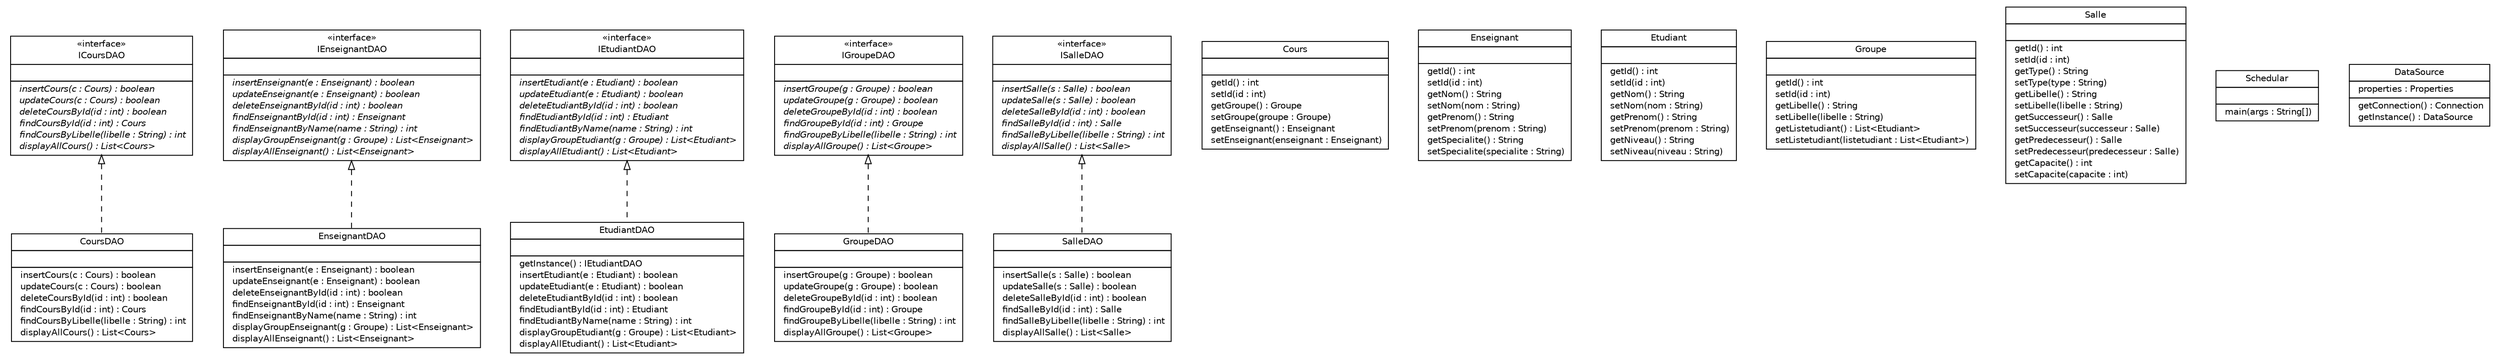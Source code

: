#!/usr/local/bin/dot
#
# Class diagram 
# Generated by UMLGraph version R5_7_2-3-gee82a7 (http://www.umlgraph.org/)
#

digraph G {
	edge [fontname="Helvetica",fontsize=10,labelfontname="Helvetica",labelfontsize=10];
	node [fontname="Helvetica",fontsize=10,shape=plaintext];
	nodesep=0.25;
	ranksep=0.5;
	// DAO.CoursDAO
	c0 [label=<<table title="DAO.CoursDAO" border="0" cellborder="1" cellspacing="0" cellpadding="2" port="p">
		<tr><td><table border="0" cellspacing="0" cellpadding="1">
<tr><td align="center" balign="center"> CoursDAO </td></tr>
		</table></td></tr>
		<tr><td><table border="0" cellspacing="0" cellpadding="1">
<tr><td align="left" balign="left">  </td></tr>
		</table></td></tr>
		<tr><td><table border="0" cellspacing="0" cellpadding="1">
<tr><td align="left" balign="left">  insertCours(c : Cours) : boolean </td></tr>
<tr><td align="left" balign="left">  updateCours(c : Cours) : boolean </td></tr>
<tr><td align="left" balign="left">  deleteCoursById(id : int) : boolean </td></tr>
<tr><td align="left" balign="left">  findCoursById(id : int) : Cours </td></tr>
<tr><td align="left" balign="left">  findCoursByLibelle(libelle : String) : int </td></tr>
<tr><td align="left" balign="left">  displayAllCours() : List&lt;Cours&gt; </td></tr>
		</table></td></tr>
		</table>>, URL="null", fontname="Helvetica", fontcolor="black", fontsize=10.0];
	// DAO.EnseignantDAO
	c1 [label=<<table title="DAO.EnseignantDAO" border="0" cellborder="1" cellspacing="0" cellpadding="2" port="p">
		<tr><td><table border="0" cellspacing="0" cellpadding="1">
<tr><td align="center" balign="center"> EnseignantDAO </td></tr>
		</table></td></tr>
		<tr><td><table border="0" cellspacing="0" cellpadding="1">
<tr><td align="left" balign="left">  </td></tr>
		</table></td></tr>
		<tr><td><table border="0" cellspacing="0" cellpadding="1">
<tr><td align="left" balign="left">  insertEnseignant(e : Enseignant) : boolean </td></tr>
<tr><td align="left" balign="left">  updateEnseignant(e : Enseignant) : boolean </td></tr>
<tr><td align="left" balign="left">  deleteEnseignantById(id : int) : boolean </td></tr>
<tr><td align="left" balign="left">  findEnseignantById(id : int) : Enseignant </td></tr>
<tr><td align="left" balign="left">  findEnseignantByName(name : String) : int </td></tr>
<tr><td align="left" balign="left">  displayGroupEnseignant(g : Groupe) : List&lt;Enseignant&gt; </td></tr>
<tr><td align="left" balign="left">  displayAllEnseignant() : List&lt;Enseignant&gt; </td></tr>
		</table></td></tr>
		</table>>, URL="null", fontname="Helvetica", fontcolor="black", fontsize=10.0];
	// DAO.EtudiantDAO
	c2 [label=<<table title="DAO.EtudiantDAO" border="0" cellborder="1" cellspacing="0" cellpadding="2" port="p">
		<tr><td><table border="0" cellspacing="0" cellpadding="1">
<tr><td align="center" balign="center"> EtudiantDAO </td></tr>
		</table></td></tr>
		<tr><td><table border="0" cellspacing="0" cellpadding="1">
<tr><td align="left" balign="left">  </td></tr>
		</table></td></tr>
		<tr><td><table border="0" cellspacing="0" cellpadding="1">
<tr><td align="left" balign="left">  getInstance() : IEtudiantDAO </td></tr>
<tr><td align="left" balign="left">  insertEtudiant(e : Etudiant) : boolean </td></tr>
<tr><td align="left" balign="left">  updateEtudiant(e : Etudiant) : boolean </td></tr>
<tr><td align="left" balign="left">  deleteEtudiantById(id : int) : boolean </td></tr>
<tr><td align="left" balign="left">  findEtudiantById(id : int) : Etudiant </td></tr>
<tr><td align="left" balign="left">  findEtudiantByName(name : String) : int </td></tr>
<tr><td align="left" balign="left">  displayGroupEtudiant(g : Groupe) : List&lt;Etudiant&gt; </td></tr>
<tr><td align="left" balign="left">  displayAllEtudiant() : List&lt;Etudiant&gt; </td></tr>
		</table></td></tr>
		</table>>, URL="null", fontname="Helvetica", fontcolor="black", fontsize=10.0];
	// DAO.GroupeDAO
	c3 [label=<<table title="DAO.GroupeDAO" border="0" cellborder="1" cellspacing="0" cellpadding="2" port="p">
		<tr><td><table border="0" cellspacing="0" cellpadding="1">
<tr><td align="center" balign="center"> GroupeDAO </td></tr>
		</table></td></tr>
		<tr><td><table border="0" cellspacing="0" cellpadding="1">
<tr><td align="left" balign="left">  </td></tr>
		</table></td></tr>
		<tr><td><table border="0" cellspacing="0" cellpadding="1">
<tr><td align="left" balign="left">  insertGroupe(g : Groupe) : boolean </td></tr>
<tr><td align="left" balign="left">  updateGroupe(g : Groupe) : boolean </td></tr>
<tr><td align="left" balign="left">  deleteGroupeById(id : int) : boolean </td></tr>
<tr><td align="left" balign="left">  findGroupeById(id : int) : Groupe </td></tr>
<tr><td align="left" balign="left">  findGroupeByLibelle(libelle : String) : int </td></tr>
<tr><td align="left" balign="left">  displayAllGroupe() : List&lt;Groupe&gt; </td></tr>
		</table></td></tr>
		</table>>, URL="null", fontname="Helvetica", fontcolor="black", fontsize=10.0];
	// DAO.SalleDAO
	c4 [label=<<table title="DAO.SalleDAO" border="0" cellborder="1" cellspacing="0" cellpadding="2" port="p">
		<tr><td><table border="0" cellspacing="0" cellpadding="1">
<tr><td align="center" balign="center"> SalleDAO </td></tr>
		</table></td></tr>
		<tr><td><table border="0" cellspacing="0" cellpadding="1">
<tr><td align="left" balign="left">  </td></tr>
		</table></td></tr>
		<tr><td><table border="0" cellspacing="0" cellpadding="1">
<tr><td align="left" balign="left">  insertSalle(s : Salle) : boolean </td></tr>
<tr><td align="left" balign="left">  updateSalle(s : Salle) : boolean </td></tr>
<tr><td align="left" balign="left">  deleteSalleById(id : int) : boolean </td></tr>
<tr><td align="left" balign="left">  findSalleById(id : int) : Salle </td></tr>
<tr><td align="left" balign="left">  findSalleByLibelle(libelle : String) : int </td></tr>
<tr><td align="left" balign="left">  displayAllSalle() : List&lt;Salle&gt; </td></tr>
		</table></td></tr>
		</table>>, URL="null", fontname="Helvetica", fontcolor="black", fontsize=10.0];
	// Entities.Cours
	c5 [label=<<table title="Entities.Cours" border="0" cellborder="1" cellspacing="0" cellpadding="2" port="p">
		<tr><td><table border="0" cellspacing="0" cellpadding="1">
<tr><td align="center" balign="center"> Cours </td></tr>
		</table></td></tr>
		<tr><td><table border="0" cellspacing="0" cellpadding="1">
<tr><td align="left" balign="left">  </td></tr>
		</table></td></tr>
		<tr><td><table border="0" cellspacing="0" cellpadding="1">
<tr><td align="left" balign="left">  getId() : int </td></tr>
<tr><td align="left" balign="left">  setId(id : int) </td></tr>
<tr><td align="left" balign="left">  getGroupe() : Groupe </td></tr>
<tr><td align="left" balign="left">  setGroupe(groupe : Groupe) </td></tr>
<tr><td align="left" balign="left">  getEnseignant() : Enseignant </td></tr>
<tr><td align="left" balign="left">  setEnseignant(enseignant : Enseignant) </td></tr>
		</table></td></tr>
		</table>>, URL="null", fontname="Helvetica", fontcolor="black", fontsize=10.0];
	// Entities.Enseignant
	c6 [label=<<table title="Entities.Enseignant" border="0" cellborder="1" cellspacing="0" cellpadding="2" port="p">
		<tr><td><table border="0" cellspacing="0" cellpadding="1">
<tr><td align="center" balign="center"> Enseignant </td></tr>
		</table></td></tr>
		<tr><td><table border="0" cellspacing="0" cellpadding="1">
<tr><td align="left" balign="left">  </td></tr>
		</table></td></tr>
		<tr><td><table border="0" cellspacing="0" cellpadding="1">
<tr><td align="left" balign="left">  getId() : int </td></tr>
<tr><td align="left" balign="left">  setId(id : int) </td></tr>
<tr><td align="left" balign="left">  getNom() : String </td></tr>
<tr><td align="left" balign="left">  setNom(nom : String) </td></tr>
<tr><td align="left" balign="left">  getPrenom() : String </td></tr>
<tr><td align="left" balign="left">  setPrenom(prenom : String) </td></tr>
<tr><td align="left" balign="left">  getSpecialite() : String </td></tr>
<tr><td align="left" balign="left">  setSpecialite(specialite : String) </td></tr>
		</table></td></tr>
		</table>>, URL="null", fontname="Helvetica", fontcolor="black", fontsize=10.0];
	// Entities.Etudiant
	c7 [label=<<table title="Entities.Etudiant" border="0" cellborder="1" cellspacing="0" cellpadding="2" port="p">
		<tr><td><table border="0" cellspacing="0" cellpadding="1">
<tr><td align="center" balign="center"> Etudiant </td></tr>
		</table></td></tr>
		<tr><td><table border="0" cellspacing="0" cellpadding="1">
<tr><td align="left" balign="left">  </td></tr>
		</table></td></tr>
		<tr><td><table border="0" cellspacing="0" cellpadding="1">
<tr><td align="left" balign="left">  getId() : int </td></tr>
<tr><td align="left" balign="left">  setId(id : int) </td></tr>
<tr><td align="left" balign="left">  getNom() : String </td></tr>
<tr><td align="left" balign="left">  setNom(nom : String) </td></tr>
<tr><td align="left" balign="left">  getPrenom() : String </td></tr>
<tr><td align="left" balign="left">  setPrenom(prenom : String) </td></tr>
<tr><td align="left" balign="left">  getNiveau() : String </td></tr>
<tr><td align="left" balign="left">  setNiveau(niveau : String) </td></tr>
		</table></td></tr>
		</table>>, URL="null", fontname="Helvetica", fontcolor="black", fontsize=10.0];
	// Entities.Groupe
	c8 [label=<<table title="Entities.Groupe" border="0" cellborder="1" cellspacing="0" cellpadding="2" port="p">
		<tr><td><table border="0" cellspacing="0" cellpadding="1">
<tr><td align="center" balign="center"> Groupe </td></tr>
		</table></td></tr>
		<tr><td><table border="0" cellspacing="0" cellpadding="1">
<tr><td align="left" balign="left">  </td></tr>
		</table></td></tr>
		<tr><td><table border="0" cellspacing="0" cellpadding="1">
<tr><td align="left" balign="left">  getId() : int </td></tr>
<tr><td align="left" balign="left">  setId(id : int) </td></tr>
<tr><td align="left" balign="left">  getLibelle() : String </td></tr>
<tr><td align="left" balign="left">  setLibelle(libelle : String) </td></tr>
<tr><td align="left" balign="left">  getListetudiant() : List&lt;Etudiant&gt; </td></tr>
<tr><td align="left" balign="left">  setListetudiant(listetudiant : List&lt;Etudiant&gt;) </td></tr>
		</table></td></tr>
		</table>>, URL="null", fontname="Helvetica", fontcolor="black", fontsize=10.0];
	// Entities.Salle
	c9 [label=<<table title="Entities.Salle" border="0" cellborder="1" cellspacing="0" cellpadding="2" port="p">
		<tr><td><table border="0" cellspacing="0" cellpadding="1">
<tr><td align="center" balign="center"> Salle </td></tr>
		</table></td></tr>
		<tr><td><table border="0" cellspacing="0" cellpadding="1">
<tr><td align="left" balign="left">  </td></tr>
		</table></td></tr>
		<tr><td><table border="0" cellspacing="0" cellpadding="1">
<tr><td align="left" balign="left">  getId() : int </td></tr>
<tr><td align="left" balign="left">  setId(id : int) </td></tr>
<tr><td align="left" balign="left">  getType() : String </td></tr>
<tr><td align="left" balign="left">  setType(type : String) </td></tr>
<tr><td align="left" balign="left">  getLibelle() : String </td></tr>
<tr><td align="left" balign="left">  setLibelle(libelle : String) </td></tr>
<tr><td align="left" balign="left">  getSuccesseur() : Salle </td></tr>
<tr><td align="left" balign="left">  setSuccesseur(successeur : Salle) </td></tr>
<tr><td align="left" balign="left">  getPredecesseur() : Salle </td></tr>
<tr><td align="left" balign="left">  setPredecesseur(predecesseur : Salle) </td></tr>
<tr><td align="left" balign="left">  getCapacite() : int </td></tr>
<tr><td align="left" balign="left">  setCapacite(capacite : int) </td></tr>
		</table></td></tr>
		</table>>, URL="null", fontname="Helvetica", fontcolor="black", fontsize=10.0];
	// Interfaces.ICoursDAO
	c10 [label=<<table title="Interfaces.ICoursDAO" border="0" cellborder="1" cellspacing="0" cellpadding="2" port="p">
		<tr><td><table border="0" cellspacing="0" cellpadding="1">
<tr><td align="center" balign="center"> &#171;interface&#187; </td></tr>
<tr><td align="center" balign="center"> ICoursDAO </td></tr>
		</table></td></tr>
		<tr><td><table border="0" cellspacing="0" cellpadding="1">
<tr><td align="left" balign="left">  </td></tr>
		</table></td></tr>
		<tr><td><table border="0" cellspacing="0" cellpadding="1">
<tr><td align="left" balign="left"><font face="Helvetica-Oblique" point-size="10.0">  insertCours(c : Cours) : boolean </font></td></tr>
<tr><td align="left" balign="left"><font face="Helvetica-Oblique" point-size="10.0">  updateCours(c : Cours) : boolean </font></td></tr>
<tr><td align="left" balign="left"><font face="Helvetica-Oblique" point-size="10.0">  deleteCoursById(id : int) : boolean </font></td></tr>
<tr><td align="left" balign="left"><font face="Helvetica-Oblique" point-size="10.0">  findCoursById(id : int) : Cours </font></td></tr>
<tr><td align="left" balign="left"><font face="Helvetica-Oblique" point-size="10.0">  findCoursByLibelle(libelle : String) : int </font></td></tr>
<tr><td align="left" balign="left"><font face="Helvetica-Oblique" point-size="10.0">  displayAllCours() : List&lt;Cours&gt; </font></td></tr>
		</table></td></tr>
		</table>>, URL="null", fontname="Helvetica", fontcolor="black", fontsize=10.0];
	// Interfaces.IEnseignantDAO
	c11 [label=<<table title="Interfaces.IEnseignantDAO" border="0" cellborder="1" cellspacing="0" cellpadding="2" port="p">
		<tr><td><table border="0" cellspacing="0" cellpadding="1">
<tr><td align="center" balign="center"> &#171;interface&#187; </td></tr>
<tr><td align="center" balign="center"> IEnseignantDAO </td></tr>
		</table></td></tr>
		<tr><td><table border="0" cellspacing="0" cellpadding="1">
<tr><td align="left" balign="left">  </td></tr>
		</table></td></tr>
		<tr><td><table border="0" cellspacing="0" cellpadding="1">
<tr><td align="left" balign="left"><font face="Helvetica-Oblique" point-size="10.0">  insertEnseignant(e : Enseignant) : boolean </font></td></tr>
<tr><td align="left" balign="left"><font face="Helvetica-Oblique" point-size="10.0">  updateEnseignant(e : Enseignant) : boolean </font></td></tr>
<tr><td align="left" balign="left"><font face="Helvetica-Oblique" point-size="10.0">  deleteEnseignantById(id : int) : boolean </font></td></tr>
<tr><td align="left" balign="left"><font face="Helvetica-Oblique" point-size="10.0">  findEnseignantById(id : int) : Enseignant </font></td></tr>
<tr><td align="left" balign="left"><font face="Helvetica-Oblique" point-size="10.0">  findEnseignantByName(name : String) : int </font></td></tr>
<tr><td align="left" balign="left"><font face="Helvetica-Oblique" point-size="10.0">  displayGroupEnseignant(g : Groupe) : List&lt;Enseignant&gt; </font></td></tr>
<tr><td align="left" balign="left"><font face="Helvetica-Oblique" point-size="10.0">  displayAllEnseignant() : List&lt;Enseignant&gt; </font></td></tr>
		</table></td></tr>
		</table>>, URL="null", fontname="Helvetica", fontcolor="black", fontsize=10.0];
	// Interfaces.IEtudiantDAO
	c12 [label=<<table title="Interfaces.IEtudiantDAO" border="0" cellborder="1" cellspacing="0" cellpadding="2" port="p">
		<tr><td><table border="0" cellspacing="0" cellpadding="1">
<tr><td align="center" balign="center"> &#171;interface&#187; </td></tr>
<tr><td align="center" balign="center"> IEtudiantDAO </td></tr>
		</table></td></tr>
		<tr><td><table border="0" cellspacing="0" cellpadding="1">
<tr><td align="left" balign="left">  </td></tr>
		</table></td></tr>
		<tr><td><table border="0" cellspacing="0" cellpadding="1">
<tr><td align="left" balign="left"><font face="Helvetica-Oblique" point-size="10.0">  insertEtudiant(e : Etudiant) : boolean </font></td></tr>
<tr><td align="left" balign="left"><font face="Helvetica-Oblique" point-size="10.0">  updateEtudiant(e : Etudiant) : boolean </font></td></tr>
<tr><td align="left" balign="left"><font face="Helvetica-Oblique" point-size="10.0">  deleteEtudiantById(id : int) : boolean </font></td></tr>
<tr><td align="left" balign="left"><font face="Helvetica-Oblique" point-size="10.0">  findEtudiantById(id : int) : Etudiant </font></td></tr>
<tr><td align="left" balign="left"><font face="Helvetica-Oblique" point-size="10.0">  findEtudiantByName(name : String) : int </font></td></tr>
<tr><td align="left" balign="left"><font face="Helvetica-Oblique" point-size="10.0">  displayGroupEtudiant(g : Groupe) : List&lt;Etudiant&gt; </font></td></tr>
<tr><td align="left" balign="left"><font face="Helvetica-Oblique" point-size="10.0">  displayAllEtudiant() : List&lt;Etudiant&gt; </font></td></tr>
		</table></td></tr>
		</table>>, URL="null", fontname="Helvetica", fontcolor="black", fontsize=10.0];
	// Interfaces.IGroupeDAO
	c13 [label=<<table title="Interfaces.IGroupeDAO" border="0" cellborder="1" cellspacing="0" cellpadding="2" port="p">
		<tr><td><table border="0" cellspacing="0" cellpadding="1">
<tr><td align="center" balign="center"> &#171;interface&#187; </td></tr>
<tr><td align="center" balign="center"> IGroupeDAO </td></tr>
		</table></td></tr>
		<tr><td><table border="0" cellspacing="0" cellpadding="1">
<tr><td align="left" balign="left">  </td></tr>
		</table></td></tr>
		<tr><td><table border="0" cellspacing="0" cellpadding="1">
<tr><td align="left" balign="left"><font face="Helvetica-Oblique" point-size="10.0">  insertGroupe(g : Groupe) : boolean </font></td></tr>
<tr><td align="left" balign="left"><font face="Helvetica-Oblique" point-size="10.0">  updateGroupe(g : Groupe) : boolean </font></td></tr>
<tr><td align="left" balign="left"><font face="Helvetica-Oblique" point-size="10.0">  deleteGroupeById(id : int) : boolean </font></td></tr>
<tr><td align="left" balign="left"><font face="Helvetica-Oblique" point-size="10.0">  findGroupeById(id : int) : Groupe </font></td></tr>
<tr><td align="left" balign="left"><font face="Helvetica-Oblique" point-size="10.0">  findGroupeByLibelle(libelle : String) : int </font></td></tr>
<tr><td align="left" balign="left"><font face="Helvetica-Oblique" point-size="10.0">  displayAllGroupe() : List&lt;Groupe&gt; </font></td></tr>
		</table></td></tr>
		</table>>, URL="null", fontname="Helvetica", fontcolor="black", fontsize=10.0];
	// Interfaces.ISalleDAO
	c14 [label=<<table title="Interfaces.ISalleDAO" border="0" cellborder="1" cellspacing="0" cellpadding="2" port="p">
		<tr><td><table border="0" cellspacing="0" cellpadding="1">
<tr><td align="center" balign="center"> &#171;interface&#187; </td></tr>
<tr><td align="center" balign="center"> ISalleDAO </td></tr>
		</table></td></tr>
		<tr><td><table border="0" cellspacing="0" cellpadding="1">
<tr><td align="left" balign="left">  </td></tr>
		</table></td></tr>
		<tr><td><table border="0" cellspacing="0" cellpadding="1">
<tr><td align="left" balign="left"><font face="Helvetica-Oblique" point-size="10.0">  insertSalle(s : Salle) : boolean </font></td></tr>
<tr><td align="left" balign="left"><font face="Helvetica-Oblique" point-size="10.0">  updateSalle(s : Salle) : boolean </font></td></tr>
<tr><td align="left" balign="left"><font face="Helvetica-Oblique" point-size="10.0">  deleteSalleById(id : int) : boolean </font></td></tr>
<tr><td align="left" balign="left"><font face="Helvetica-Oblique" point-size="10.0">  findSalleById(id : int) : Salle </font></td></tr>
<tr><td align="left" balign="left"><font face="Helvetica-Oblique" point-size="10.0">  findSalleByLibelle(libelle : String) : int </font></td></tr>
<tr><td align="left" balign="left"><font face="Helvetica-Oblique" point-size="10.0">  displayAllSalle() : List&lt;Salle&gt; </font></td></tr>
		</table></td></tr>
		</table>>, URL="null", fontname="Helvetica", fontcolor="black", fontsize=10.0];
	// schedular.Schedular
	c15 [label=<<table title="schedular.Schedular" border="0" cellborder="1" cellspacing="0" cellpadding="2" port="p">
		<tr><td><table border="0" cellspacing="0" cellpadding="1">
<tr><td align="center" balign="center"> Schedular </td></tr>
		</table></td></tr>
		<tr><td><table border="0" cellspacing="0" cellpadding="1">
<tr><td align="left" balign="left">  </td></tr>
		</table></td></tr>
		<tr><td><table border="0" cellspacing="0" cellpadding="1">
<tr><td align="left" balign="left">  main(args : String[]) </td></tr>
		</table></td></tr>
		</table>>, URL="null", fontname="Helvetica", fontcolor="black", fontsize=10.0];
	// Utils.DataSource
	c16 [label=<<table title="Utils.DataSource" border="0" cellborder="1" cellspacing="0" cellpadding="2" port="p">
		<tr><td><table border="0" cellspacing="0" cellpadding="1">
<tr><td align="center" balign="center"> DataSource </td></tr>
		</table></td></tr>
		<tr><td><table border="0" cellspacing="0" cellpadding="1">
<tr><td align="left" balign="left">  properties : Properties </td></tr>
		</table></td></tr>
		<tr><td><table border="0" cellspacing="0" cellpadding="1">
<tr><td align="left" balign="left">  getConnection() : Connection </td></tr>
<tr><td align="left" balign="left">  getInstance() : DataSource </td></tr>
		</table></td></tr>
		</table>>, URL="null", fontname="Helvetica", fontcolor="black", fontsize=10.0];
	//DAO.CoursDAO implements Interfaces.ICoursDAO
	c10:p -> c0:p [dir=back,arrowtail=empty,style=dashed];
	//DAO.EnseignantDAO implements Interfaces.IEnseignantDAO
	c11:p -> c1:p [dir=back,arrowtail=empty,style=dashed];
	//DAO.EtudiantDAO implements Interfaces.IEtudiantDAO
	c12:p -> c2:p [dir=back,arrowtail=empty,style=dashed];
	//DAO.GroupeDAO implements Interfaces.IGroupeDAO
	c13:p -> c3:p [dir=back,arrowtail=empty,style=dashed];
	//DAO.SalleDAO implements Interfaces.ISalleDAO
	c14:p -> c4:p [dir=back,arrowtail=empty,style=dashed];
}

